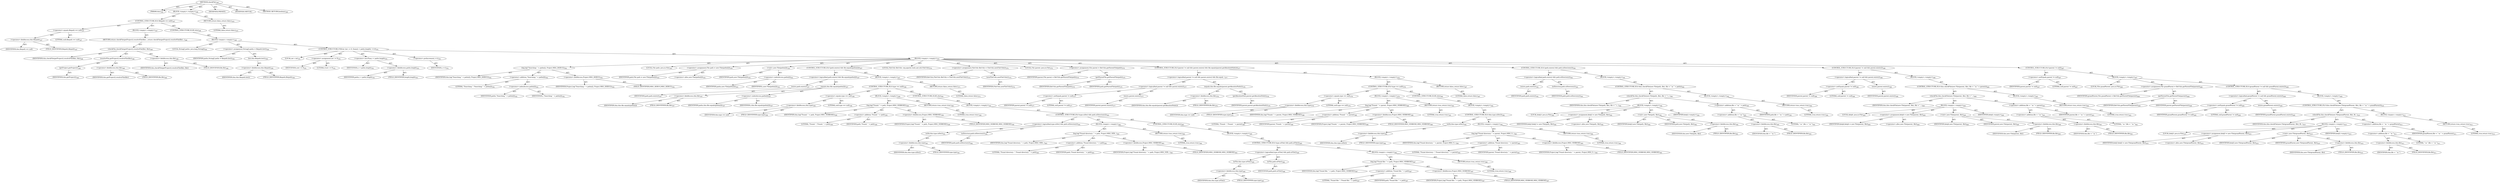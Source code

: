 digraph "checkFile" {  
"111669149711" [label = <(METHOD,checkFile)<SUB>346</SUB>> ]
"115964117007" [label = <(PARAM,this)<SUB>346</SUB>> ]
"25769803815" [label = <(BLOCK,&lt;empty&gt;,&lt;empty&gt;)<SUB>346</SUB>> ]
"47244640277" [label = <(CONTROL_STRUCTURE,IF,if (filepath == null))<SUB>347</SUB>> ]
"30064771250" [label = <(&lt;operator&gt;.equals,filepath == null)<SUB>347</SUB>> ]
"30064771251" [label = <(&lt;operator&gt;.fieldAccess,this.filepath)<SUB>347</SUB>> ]
"68719476869" [label = <(IDENTIFIER,this,filepath == null)> ]
"55834574904" [label = <(FIELD_IDENTIFIER,filepath,filepath)<SUB>347</SUB>> ]
"90194313260" [label = <(LITERAL,null,filepath == null)<SUB>347</SUB>> ]
"25769803816" [label = <(BLOCK,&lt;empty&gt;,&lt;empty&gt;)<SUB>347</SUB>> ]
"146028888070" [label = <(RETURN,return checkFile(getProject().resolveFile(file)...,return checkFile(getProject().resolveFile(file)...)<SUB>348</SUB>> ]
"30064771252" [label = <(checkFile,checkFile(getProject().resolveFile(file), file))<SUB>348</SUB>> ]
"68719476778" [label = <(IDENTIFIER,this,checkFile(getProject().resolveFile(file), file))<SUB>348</SUB>> ]
"30064771253" [label = <(resolveFile,getProject().resolveFile(file))<SUB>348</SUB>> ]
"30064771254" [label = <(getProject,getProject())<SUB>348</SUB>> ]
"68719476777" [label = <(IDENTIFIER,this,getProject())<SUB>348</SUB>> ]
"30064771255" [label = <(&lt;operator&gt;.fieldAccess,this.file)<SUB>348</SUB>> ]
"68719476870" [label = <(IDENTIFIER,this,getProject().resolveFile(file))> ]
"55834574905" [label = <(FIELD_IDENTIFIER,file,file)<SUB>348</SUB>> ]
"30064771256" [label = <(&lt;operator&gt;.fieldAccess,this.file)<SUB>348</SUB>> ]
"68719476871" [label = <(IDENTIFIER,this,checkFile(getProject().resolveFile(file), file))> ]
"55834574906" [label = <(FIELD_IDENTIFIER,file,file)<SUB>348</SUB>> ]
"47244640278" [label = <(CONTROL_STRUCTURE,ELSE,else)<SUB>349</SUB>> ]
"25769803817" [label = <(BLOCK,&lt;empty&gt;,&lt;empty&gt;)<SUB>349</SUB>> ]
"94489280517" [label = <(LOCAL,String[] paths: java.lang.String[])<SUB>350</SUB>> ]
"30064771257" [label = <(&lt;operator&gt;.assignment,String[] paths = filepath.list())<SUB>350</SUB>> ]
"68719476872" [label = <(IDENTIFIER,paths,String[] paths = filepath.list())<SUB>350</SUB>> ]
"30064771258" [label = <(list,this.filepath.list())<SUB>350</SUB>> ]
"30064771259" [label = <(&lt;operator&gt;.fieldAccess,this.filepath)<SUB>350</SUB>> ]
"68719476873" [label = <(IDENTIFIER,this,this.filepath.list())> ]
"55834574907" [label = <(FIELD_IDENTIFIER,filepath,filepath)<SUB>350</SUB>> ]
"47244640279" [label = <(CONTROL_STRUCTURE,FOR,for (int i = 0; Some(i &lt; paths.length); ++i))<SUB>351</SUB>> ]
"94489280518" [label = <(LOCAL,int i: int)<SUB>351</SUB>> ]
"30064771260" [label = <(&lt;operator&gt;.assignment,int i = 0)<SUB>351</SUB>> ]
"68719476874" [label = <(IDENTIFIER,i,int i = 0)<SUB>351</SUB>> ]
"90194313261" [label = <(LITERAL,0,int i = 0)<SUB>351</SUB>> ]
"30064771261" [label = <(&lt;operator&gt;.lessThan,i &lt; paths.length)<SUB>351</SUB>> ]
"68719476875" [label = <(IDENTIFIER,i,i &lt; paths.length)<SUB>351</SUB>> ]
"30064771262" [label = <(&lt;operator&gt;.fieldAccess,paths.length)<SUB>351</SUB>> ]
"68719476876" [label = <(IDENTIFIER,paths,i &lt; paths.length)<SUB>351</SUB>> ]
"55834574908" [label = <(FIELD_IDENTIFIER,length,length)<SUB>351</SUB>> ]
"30064771263" [label = <(&lt;operator&gt;.preIncrement,++i)<SUB>351</SUB>> ]
"68719476877" [label = <(IDENTIFIER,i,++i)<SUB>351</SUB>> ]
"25769803818" [label = <(BLOCK,&lt;empty&gt;,&lt;empty&gt;)<SUB>351</SUB>> ]
"30064771264" [label = <(log,log(&quot;Searching &quot; + paths[i], Project.MSG_DEBUG))<SUB>352</SUB>> ]
"68719476779" [label = <(IDENTIFIER,this,log(&quot;Searching &quot; + paths[i], Project.MSG_DEBUG))<SUB>352</SUB>> ]
"30064771265" [label = <(&lt;operator&gt;.addition,&quot;Searching &quot; + paths[i])<SUB>352</SUB>> ]
"90194313262" [label = <(LITERAL,&quot;Searching &quot;,&quot;Searching &quot; + paths[i])<SUB>352</SUB>> ]
"30064771266" [label = <(&lt;operator&gt;.indexAccess,paths[i])<SUB>352</SUB>> ]
"68719476878" [label = <(IDENTIFIER,paths,&quot;Searching &quot; + paths[i])<SUB>352</SUB>> ]
"68719476879" [label = <(IDENTIFIER,i,&quot;Searching &quot; + paths[i])<SUB>352</SUB>> ]
"30064771267" [label = <(&lt;operator&gt;.fieldAccess,Project.MSG_DEBUG)<SUB>352</SUB>> ]
"68719476880" [label = <(IDENTIFIER,Project,log(&quot;Searching &quot; + paths[i], Project.MSG_DEBUG))<SUB>352</SUB>> ]
"55834574909" [label = <(FIELD_IDENTIFIER,MSG_DEBUG,MSG_DEBUG)<SUB>352</SUB>> ]
"94489280519" [label = <(LOCAL,File path: java.io.File)<SUB>353</SUB>> ]
"30064771268" [label = <(&lt;operator&gt;.assignment,File path = new File(paths[i]))<SUB>353</SUB>> ]
"68719476881" [label = <(IDENTIFIER,path,File path = new File(paths[i]))<SUB>353</SUB>> ]
"30064771269" [label = <(&lt;operator&gt;.alloc,new File(paths[i]))<SUB>353</SUB>> ]
"30064771270" [label = <(&lt;init&gt;,new File(paths[i]))<SUB>353</SUB>> ]
"68719476882" [label = <(IDENTIFIER,path,new File(paths[i]))<SUB>353</SUB>> ]
"30064771271" [label = <(&lt;operator&gt;.indexAccess,paths[i])<SUB>353</SUB>> ]
"68719476883" [label = <(IDENTIFIER,paths,new File(paths[i]))<SUB>353</SUB>> ]
"68719476884" [label = <(IDENTIFIER,i,new File(paths[i]))<SUB>353</SUB>> ]
"47244640280" [label = <(CONTROL_STRUCTURE,IF,if (path.exists() &amp;&amp; file.equals(paths[i])))<SUB>357</SUB>> ]
"30064771272" [label = <(&lt;operator&gt;.logicalAnd,path.exists() &amp;&amp; file.equals(paths[i]))<SUB>357</SUB>> ]
"30064771273" [label = <(exists,path.exists())<SUB>357</SUB>> ]
"68719476885" [label = <(IDENTIFIER,path,path.exists())<SUB>357</SUB>> ]
"30064771274" [label = <(equals,this.file.equals(paths[i]))<SUB>357</SUB>> ]
"30064771275" [label = <(&lt;operator&gt;.fieldAccess,this.file)<SUB>357</SUB>> ]
"68719476886" [label = <(IDENTIFIER,this,this.file.equals(paths[i]))> ]
"55834574910" [label = <(FIELD_IDENTIFIER,file,file)<SUB>357</SUB>> ]
"30064771276" [label = <(&lt;operator&gt;.indexAccess,paths[i])<SUB>357</SUB>> ]
"68719476887" [label = <(IDENTIFIER,paths,this.file.equals(paths[i]))<SUB>357</SUB>> ]
"68719476888" [label = <(IDENTIFIER,i,this.file.equals(paths[i]))<SUB>357</SUB>> ]
"25769803819" [label = <(BLOCK,&lt;empty&gt;,&lt;empty&gt;)<SUB>357</SUB>> ]
"47244640281" [label = <(CONTROL_STRUCTURE,IF,if (type == null))<SUB>358</SUB>> ]
"30064771277" [label = <(&lt;operator&gt;.equals,type == null)<SUB>358</SUB>> ]
"30064771278" [label = <(&lt;operator&gt;.fieldAccess,this.type)<SUB>358</SUB>> ]
"68719476889" [label = <(IDENTIFIER,this,type == null)> ]
"55834574911" [label = <(FIELD_IDENTIFIER,type,type)<SUB>358</SUB>> ]
"90194313263" [label = <(LITERAL,null,type == null)<SUB>358</SUB>> ]
"25769803820" [label = <(BLOCK,&lt;empty&gt;,&lt;empty&gt;)<SUB>358</SUB>> ]
"30064771279" [label = <(log,log(&quot;Found: &quot; + path, Project.MSG_VERBOSE))<SUB>359</SUB>> ]
"68719476780" [label = <(IDENTIFIER,this,log(&quot;Found: &quot; + path, Project.MSG_VERBOSE))<SUB>359</SUB>> ]
"30064771280" [label = <(&lt;operator&gt;.addition,&quot;Found: &quot; + path)<SUB>359</SUB>> ]
"90194313264" [label = <(LITERAL,&quot;Found: &quot;,&quot;Found: &quot; + path)<SUB>359</SUB>> ]
"68719476890" [label = <(IDENTIFIER,path,&quot;Found: &quot; + path)<SUB>359</SUB>> ]
"30064771281" [label = <(&lt;operator&gt;.fieldAccess,Project.MSG_VERBOSE)<SUB>359</SUB>> ]
"68719476891" [label = <(IDENTIFIER,Project,log(&quot;Found: &quot; + path, Project.MSG_VERBOSE))<SUB>359</SUB>> ]
"55834574912" [label = <(FIELD_IDENTIFIER,MSG_VERBOSE,MSG_VERBOSE)<SUB>359</SUB>> ]
"146028888071" [label = <(RETURN,return true;,return true;)<SUB>360</SUB>> ]
"90194313265" [label = <(LITERAL,true,return true;)<SUB>360</SUB>> ]
"47244640282" [label = <(CONTROL_STRUCTURE,ELSE,else)<SUB>361</SUB>> ]
"25769803821" [label = <(BLOCK,&lt;empty&gt;,&lt;empty&gt;)<SUB>361</SUB>> ]
"47244640283" [label = <(CONTROL_STRUCTURE,IF,if (type.isDir() &amp;&amp; path.isDirectory()))<SUB>361</SUB>> ]
"30064771282" [label = <(&lt;operator&gt;.logicalAnd,type.isDir() &amp;&amp; path.isDirectory())<SUB>361</SUB>> ]
"30064771283" [label = <(isDir,this.type.isDir())<SUB>361</SUB>> ]
"30064771284" [label = <(&lt;operator&gt;.fieldAccess,this.type)<SUB>361</SUB>> ]
"68719476892" [label = <(IDENTIFIER,this,this.type.isDir())> ]
"55834574913" [label = <(FIELD_IDENTIFIER,type,type)<SUB>361</SUB>> ]
"30064771285" [label = <(isDirectory,path.isDirectory())<SUB>362</SUB>> ]
"68719476893" [label = <(IDENTIFIER,path,path.isDirectory())<SUB>362</SUB>> ]
"25769803822" [label = <(BLOCK,&lt;empty&gt;,&lt;empty&gt;)<SUB>362</SUB>> ]
"30064771286" [label = <(log,log(&quot;Found directory: &quot; + path, Project.MSG_VER...)<SUB>363</SUB>> ]
"68719476781" [label = <(IDENTIFIER,this,log(&quot;Found directory: &quot; + path, Project.MSG_VER...)<SUB>363</SUB>> ]
"30064771287" [label = <(&lt;operator&gt;.addition,&quot;Found directory: &quot; + path)<SUB>363</SUB>> ]
"90194313266" [label = <(LITERAL,&quot;Found directory: &quot;,&quot;Found directory: &quot; + path)<SUB>363</SUB>> ]
"68719476894" [label = <(IDENTIFIER,path,&quot;Found directory: &quot; + path)<SUB>363</SUB>> ]
"30064771288" [label = <(&lt;operator&gt;.fieldAccess,Project.MSG_VERBOSE)<SUB>363</SUB>> ]
"68719476895" [label = <(IDENTIFIER,Project,log(&quot;Found directory: &quot; + path, Project.MSG_VER...)<SUB>363</SUB>> ]
"55834574914" [label = <(FIELD_IDENTIFIER,MSG_VERBOSE,MSG_VERBOSE)<SUB>363</SUB>> ]
"146028888072" [label = <(RETURN,return true;,return true;)<SUB>364</SUB>> ]
"90194313267" [label = <(LITERAL,true,return true;)<SUB>364</SUB>> ]
"47244640284" [label = <(CONTROL_STRUCTURE,ELSE,else)<SUB>365</SUB>> ]
"25769803823" [label = <(BLOCK,&lt;empty&gt;,&lt;empty&gt;)<SUB>365</SUB>> ]
"47244640285" [label = <(CONTROL_STRUCTURE,IF,if (type.isFile() &amp;&amp; path.isFile()))<SUB>365</SUB>> ]
"30064771289" [label = <(&lt;operator&gt;.logicalAnd,type.isFile() &amp;&amp; path.isFile())<SUB>365</SUB>> ]
"30064771290" [label = <(isFile,this.type.isFile())<SUB>365</SUB>> ]
"30064771291" [label = <(&lt;operator&gt;.fieldAccess,this.type)<SUB>365</SUB>> ]
"68719476896" [label = <(IDENTIFIER,this,this.type.isFile())> ]
"55834574915" [label = <(FIELD_IDENTIFIER,type,type)<SUB>365</SUB>> ]
"30064771292" [label = <(isFile,path.isFile())<SUB>366</SUB>> ]
"68719476897" [label = <(IDENTIFIER,path,path.isFile())<SUB>366</SUB>> ]
"25769803824" [label = <(BLOCK,&lt;empty&gt;,&lt;empty&gt;)<SUB>366</SUB>> ]
"30064771293" [label = <(log,log(&quot;Found file: &quot; + path, Project.MSG_VERBOSE))<SUB>367</SUB>> ]
"68719476782" [label = <(IDENTIFIER,this,log(&quot;Found file: &quot; + path, Project.MSG_VERBOSE))<SUB>367</SUB>> ]
"30064771294" [label = <(&lt;operator&gt;.addition,&quot;Found file: &quot; + path)<SUB>367</SUB>> ]
"90194313268" [label = <(LITERAL,&quot;Found file: &quot;,&quot;Found file: &quot; + path)<SUB>367</SUB>> ]
"68719476898" [label = <(IDENTIFIER,path,&quot;Found file: &quot; + path)<SUB>367</SUB>> ]
"30064771295" [label = <(&lt;operator&gt;.fieldAccess,Project.MSG_VERBOSE)<SUB>367</SUB>> ]
"68719476899" [label = <(IDENTIFIER,Project,log(&quot;Found file: &quot; + path, Project.MSG_VERBOSE))<SUB>367</SUB>> ]
"55834574916" [label = <(FIELD_IDENTIFIER,MSG_VERBOSE,MSG_VERBOSE)<SUB>367</SUB>> ]
"146028888073" [label = <(RETURN,return true;,return true;)<SUB>368</SUB>> ]
"90194313269" [label = <(LITERAL,true,return true;)<SUB>368</SUB>> ]
"146028888074" [label = <(RETURN,return false;,return false;)<SUB>371</SUB>> ]
"90194313270" [label = <(LITERAL,false,return false;)<SUB>371</SUB>> ]
"94489280520" [label = <(LOCAL,FileUtils fileUtils: org.apache.tools.ant.util.FileUtils)<SUB>374</SUB>> ]
"30064771296" [label = <(&lt;operator&gt;.assignment,FileUtils fileUtils = FileUtils.newFileUtils())<SUB>374</SUB>> ]
"68719476900" [label = <(IDENTIFIER,fileUtils,FileUtils fileUtils = FileUtils.newFileUtils())<SUB>374</SUB>> ]
"30064771297" [label = <(newFileUtils,newFileUtils())<SUB>374</SUB>> ]
"68719476901" [label = <(IDENTIFIER,FileUtils,newFileUtils())<SUB>374</SUB>> ]
"94489280521" [label = <(LOCAL,File parent: java.io.File)<SUB>375</SUB>> ]
"30064771298" [label = <(&lt;operator&gt;.assignment,File parent = fileUtils.getParentFile(path))<SUB>375</SUB>> ]
"68719476902" [label = <(IDENTIFIER,parent,File parent = fileUtils.getParentFile(path))<SUB>375</SUB>> ]
"30064771299" [label = <(getParentFile,getParentFile(path))<SUB>375</SUB>> ]
"68719476903" [label = <(IDENTIFIER,fileUtils,getParentFile(path))<SUB>375</SUB>> ]
"68719476904" [label = <(IDENTIFIER,path,getParentFile(path))<SUB>375</SUB>> ]
"47244640286" [label = <(CONTROL_STRUCTURE,IF,if (parent != null &amp;&amp; parent.exists() &amp;&amp; file.equals(parent.getAbsolutePath())))<SUB>377</SUB>> ]
"30064771300" [label = <(&lt;operator&gt;.logicalAnd,parent != null &amp;&amp; parent.exists() &amp;&amp; file.equal...)<SUB>377</SUB>> ]
"30064771301" [label = <(&lt;operator&gt;.logicalAnd,parent != null &amp;&amp; parent.exists())<SUB>377</SUB>> ]
"30064771302" [label = <(&lt;operator&gt;.notEquals,parent != null)<SUB>377</SUB>> ]
"68719476905" [label = <(IDENTIFIER,parent,parent != null)<SUB>377</SUB>> ]
"90194313271" [label = <(LITERAL,null,parent != null)<SUB>377</SUB>> ]
"30064771303" [label = <(exists,parent.exists())<SUB>377</SUB>> ]
"68719476906" [label = <(IDENTIFIER,parent,parent.exists())<SUB>377</SUB>> ]
"30064771304" [label = <(equals,this.file.equals(parent.getAbsolutePath()))<SUB>378</SUB>> ]
"30064771305" [label = <(&lt;operator&gt;.fieldAccess,this.file)<SUB>378</SUB>> ]
"68719476907" [label = <(IDENTIFIER,this,this.file.equals(parent.getAbsolutePath()))> ]
"55834574917" [label = <(FIELD_IDENTIFIER,file,file)<SUB>378</SUB>> ]
"30064771306" [label = <(getAbsolutePath,parent.getAbsolutePath())<SUB>378</SUB>> ]
"68719476908" [label = <(IDENTIFIER,parent,parent.getAbsolutePath())<SUB>378</SUB>> ]
"25769803825" [label = <(BLOCK,&lt;empty&gt;,&lt;empty&gt;)<SUB>378</SUB>> ]
"47244640287" [label = <(CONTROL_STRUCTURE,IF,if (type == null))<SUB>379</SUB>> ]
"30064771307" [label = <(&lt;operator&gt;.equals,type == null)<SUB>379</SUB>> ]
"30064771308" [label = <(&lt;operator&gt;.fieldAccess,this.type)<SUB>379</SUB>> ]
"68719476909" [label = <(IDENTIFIER,this,type == null)> ]
"55834574918" [label = <(FIELD_IDENTIFIER,type,type)<SUB>379</SUB>> ]
"90194313272" [label = <(LITERAL,null,type == null)<SUB>379</SUB>> ]
"25769803826" [label = <(BLOCK,&lt;empty&gt;,&lt;empty&gt;)<SUB>379</SUB>> ]
"30064771309" [label = <(log,log(&quot;Found: &quot; + parent, Project.MSG_VERBOSE))<SUB>380</SUB>> ]
"68719476783" [label = <(IDENTIFIER,this,log(&quot;Found: &quot; + parent, Project.MSG_VERBOSE))<SUB>380</SUB>> ]
"30064771310" [label = <(&lt;operator&gt;.addition,&quot;Found: &quot; + parent)<SUB>380</SUB>> ]
"90194313273" [label = <(LITERAL,&quot;Found: &quot;,&quot;Found: &quot; + parent)<SUB>380</SUB>> ]
"68719476910" [label = <(IDENTIFIER,parent,&quot;Found: &quot; + parent)<SUB>380</SUB>> ]
"30064771311" [label = <(&lt;operator&gt;.fieldAccess,Project.MSG_VERBOSE)<SUB>380</SUB>> ]
"68719476911" [label = <(IDENTIFIER,Project,log(&quot;Found: &quot; + parent, Project.MSG_VERBOSE))<SUB>380</SUB>> ]
"55834574919" [label = <(FIELD_IDENTIFIER,MSG_VERBOSE,MSG_VERBOSE)<SUB>380</SUB>> ]
"146028888075" [label = <(RETURN,return true;,return true;)<SUB>381</SUB>> ]
"90194313274" [label = <(LITERAL,true,return true;)<SUB>381</SUB>> ]
"47244640288" [label = <(CONTROL_STRUCTURE,ELSE,else)<SUB>382</SUB>> ]
"25769803827" [label = <(BLOCK,&lt;empty&gt;,&lt;empty&gt;)<SUB>382</SUB>> ]
"47244640289" [label = <(CONTROL_STRUCTURE,IF,if (this.type.isDir()))<SUB>382</SUB>> ]
"30064771312" [label = <(isDir,this.type.isDir())<SUB>382</SUB>> ]
"30064771313" [label = <(&lt;operator&gt;.fieldAccess,this.type)<SUB>382</SUB>> ]
"68719476912" [label = <(IDENTIFIER,this,this.type.isDir())> ]
"55834574920" [label = <(FIELD_IDENTIFIER,type,type)<SUB>382</SUB>> ]
"25769803828" [label = <(BLOCK,&lt;empty&gt;,&lt;empty&gt;)<SUB>382</SUB>> ]
"30064771314" [label = <(log,log(&quot;Found directory: &quot; + parent, Project.MSG_V...)<SUB>383</SUB>> ]
"68719476784" [label = <(IDENTIFIER,this,log(&quot;Found directory: &quot; + parent, Project.MSG_V...)<SUB>383</SUB>> ]
"30064771315" [label = <(&lt;operator&gt;.addition,&quot;Found directory: &quot; + parent)<SUB>383</SUB>> ]
"90194313275" [label = <(LITERAL,&quot;Found directory: &quot;,&quot;Found directory: &quot; + parent)<SUB>383</SUB>> ]
"68719476913" [label = <(IDENTIFIER,parent,&quot;Found directory: &quot; + parent)<SUB>383</SUB>> ]
"30064771316" [label = <(&lt;operator&gt;.fieldAccess,Project.MSG_VERBOSE)<SUB>383</SUB>> ]
"68719476914" [label = <(IDENTIFIER,Project,log(&quot;Found directory: &quot; + parent, Project.MSG_V...)<SUB>383</SUB>> ]
"55834574921" [label = <(FIELD_IDENTIFIER,MSG_VERBOSE,MSG_VERBOSE)<SUB>383</SUB>> ]
"146028888076" [label = <(RETURN,return true;,return true;)<SUB>384</SUB>> ]
"90194313276" [label = <(LITERAL,true,return true;)<SUB>384</SUB>> ]
"146028888077" [label = <(RETURN,return false;,return false;)<SUB>387</SUB>> ]
"90194313277" [label = <(LITERAL,false,return false;)<SUB>387</SUB>> ]
"47244640290" [label = <(CONTROL_STRUCTURE,IF,if (path.exists() &amp;&amp; path.isDirectory()))<SUB>391</SUB>> ]
"30064771317" [label = <(&lt;operator&gt;.logicalAnd,path.exists() &amp;&amp; path.isDirectory())<SUB>391</SUB>> ]
"30064771318" [label = <(exists,path.exists())<SUB>391</SUB>> ]
"68719476915" [label = <(IDENTIFIER,path,path.exists())<SUB>391</SUB>> ]
"30064771319" [label = <(isDirectory,path.isDirectory())<SUB>391</SUB>> ]
"68719476916" [label = <(IDENTIFIER,path,path.isDirectory())<SUB>391</SUB>> ]
"25769803829" [label = <(BLOCK,&lt;empty&gt;,&lt;empty&gt;)<SUB>391</SUB>> ]
"47244640291" [label = <(CONTROL_STRUCTURE,IF,if (this.checkFile(new File(path, file), file + &quot; in &quot; + path)))<SUB>392</SUB>> ]
"30064771320" [label = <(checkFile,this.checkFile(new File(path, file), file + &quot; i...)<SUB>392</SUB>> ]
"68719476785" [label = <(IDENTIFIER,this,this.checkFile(new File(path, file), file + &quot; i...)<SUB>392</SUB>> ]
"25769803830" [label = <(BLOCK,&lt;empty&gt;,&lt;empty&gt;)<SUB>392</SUB>> ]
"94489280522" [label = <(LOCAL,$obj3: java.io.File)<SUB>392</SUB>> ]
"30064771321" [label = <(&lt;operator&gt;.assignment,$obj3 = new File(path, file))<SUB>392</SUB>> ]
"68719476917" [label = <(IDENTIFIER,$obj3,$obj3 = new File(path, file))<SUB>392</SUB>> ]
"30064771322" [label = <(&lt;operator&gt;.alloc,new File(path, file))<SUB>392</SUB>> ]
"30064771323" [label = <(&lt;init&gt;,new File(path, file))<SUB>392</SUB>> ]
"68719476918" [label = <(IDENTIFIER,$obj3,new File(path, file))<SUB>392</SUB>> ]
"68719476919" [label = <(IDENTIFIER,path,new File(path, file))<SUB>392</SUB>> ]
"30064771324" [label = <(&lt;operator&gt;.fieldAccess,this.file)<SUB>392</SUB>> ]
"68719476920" [label = <(IDENTIFIER,this,new File(path, file))> ]
"55834574922" [label = <(FIELD_IDENTIFIER,file,file)<SUB>392</SUB>> ]
"68719476921" [label = <(IDENTIFIER,$obj3,&lt;empty&gt;)<SUB>392</SUB>> ]
"30064771325" [label = <(&lt;operator&gt;.addition,file + &quot; in &quot; + path)<SUB>393</SUB>> ]
"30064771326" [label = <(&lt;operator&gt;.addition,file + &quot; in &quot;)<SUB>393</SUB>> ]
"30064771327" [label = <(&lt;operator&gt;.fieldAccess,this.file)<SUB>393</SUB>> ]
"68719476922" [label = <(IDENTIFIER,this,file + &quot; in &quot;)> ]
"55834574923" [label = <(FIELD_IDENTIFIER,file,file)<SUB>393</SUB>> ]
"90194313278" [label = <(LITERAL,&quot; in &quot;,file + &quot; in &quot;)<SUB>393</SUB>> ]
"68719476923" [label = <(IDENTIFIER,path,file + &quot; in &quot; + path)<SUB>393</SUB>> ]
"25769803831" [label = <(BLOCK,&lt;empty&gt;,&lt;empty&gt;)<SUB>393</SUB>> ]
"146028888078" [label = <(RETURN,return true;,return true;)<SUB>394</SUB>> ]
"90194313279" [label = <(LITERAL,true,return true;)<SUB>394</SUB>> ]
"47244640292" [label = <(CONTROL_STRUCTURE,IF,if (parent != null &amp;&amp; parent.exists()))<SUB>399</SUB>> ]
"30064771328" [label = <(&lt;operator&gt;.logicalAnd,parent != null &amp;&amp; parent.exists())<SUB>399</SUB>> ]
"30064771329" [label = <(&lt;operator&gt;.notEquals,parent != null)<SUB>399</SUB>> ]
"68719476924" [label = <(IDENTIFIER,parent,parent != null)<SUB>399</SUB>> ]
"90194313280" [label = <(LITERAL,null,parent != null)<SUB>399</SUB>> ]
"30064771330" [label = <(exists,parent.exists())<SUB>399</SUB>> ]
"68719476925" [label = <(IDENTIFIER,parent,parent.exists())<SUB>399</SUB>> ]
"25769803832" [label = <(BLOCK,&lt;empty&gt;,&lt;empty&gt;)<SUB>399</SUB>> ]
"47244640293" [label = <(CONTROL_STRUCTURE,IF,if (this.checkFile(new File(parent, file), file + &quot; in &quot; + parent)))<SUB>400</SUB>> ]
"30064771331" [label = <(checkFile,this.checkFile(new File(parent, file), file + &quot;...)<SUB>400</SUB>> ]
"68719476786" [label = <(IDENTIFIER,this,this.checkFile(new File(parent, file), file + &quot;...)<SUB>400</SUB>> ]
"25769803833" [label = <(BLOCK,&lt;empty&gt;,&lt;empty&gt;)<SUB>400</SUB>> ]
"94489280523" [label = <(LOCAL,$obj4: java.io.File)<SUB>400</SUB>> ]
"30064771332" [label = <(&lt;operator&gt;.assignment,$obj4 = new File(parent, file))<SUB>400</SUB>> ]
"68719476926" [label = <(IDENTIFIER,$obj4,$obj4 = new File(parent, file))<SUB>400</SUB>> ]
"30064771333" [label = <(&lt;operator&gt;.alloc,new File(parent, file))<SUB>400</SUB>> ]
"30064771334" [label = <(&lt;init&gt;,new File(parent, file))<SUB>400</SUB>> ]
"68719476927" [label = <(IDENTIFIER,$obj4,new File(parent, file))<SUB>400</SUB>> ]
"68719476928" [label = <(IDENTIFIER,parent,new File(parent, file))<SUB>400</SUB>> ]
"30064771335" [label = <(&lt;operator&gt;.fieldAccess,this.file)<SUB>400</SUB>> ]
"68719476929" [label = <(IDENTIFIER,this,new File(parent, file))> ]
"55834574924" [label = <(FIELD_IDENTIFIER,file,file)<SUB>400</SUB>> ]
"68719476930" [label = <(IDENTIFIER,$obj4,&lt;empty&gt;)<SUB>400</SUB>> ]
"30064771336" [label = <(&lt;operator&gt;.addition,file + &quot; in &quot; + parent)<SUB>401</SUB>> ]
"30064771337" [label = <(&lt;operator&gt;.addition,file + &quot; in &quot;)<SUB>401</SUB>> ]
"30064771338" [label = <(&lt;operator&gt;.fieldAccess,this.file)<SUB>401</SUB>> ]
"68719476931" [label = <(IDENTIFIER,this,file + &quot; in &quot;)> ]
"55834574925" [label = <(FIELD_IDENTIFIER,file,file)<SUB>401</SUB>> ]
"90194313281" [label = <(LITERAL,&quot; in &quot;,file + &quot; in &quot;)<SUB>401</SUB>> ]
"68719476932" [label = <(IDENTIFIER,parent,file + &quot; in &quot; + parent)<SUB>401</SUB>> ]
"25769803834" [label = <(BLOCK,&lt;empty&gt;,&lt;empty&gt;)<SUB>401</SUB>> ]
"146028888079" [label = <(RETURN,return true;,return true;)<SUB>402</SUB>> ]
"90194313282" [label = <(LITERAL,true,return true;)<SUB>402</SUB>> ]
"47244640294" [label = <(CONTROL_STRUCTURE,IF,if (parent != null))<SUB>407</SUB>> ]
"30064771339" [label = <(&lt;operator&gt;.notEquals,parent != null)<SUB>407</SUB>> ]
"68719476933" [label = <(IDENTIFIER,parent,parent != null)<SUB>407</SUB>> ]
"90194313283" [label = <(LITERAL,null,parent != null)<SUB>407</SUB>> ]
"25769803835" [label = <(BLOCK,&lt;empty&gt;,&lt;empty&gt;)<SUB>407</SUB>> ]
"94489280524" [label = <(LOCAL,File grandParent: java.io.File)<SUB>408</SUB>> ]
"30064771340" [label = <(&lt;operator&gt;.assignment,File grandParent = fileUtils.getParentFile(parent))<SUB>408</SUB>> ]
"68719476934" [label = <(IDENTIFIER,grandParent,File grandParent = fileUtils.getParentFile(parent))<SUB>408</SUB>> ]
"30064771341" [label = <(getParentFile,getParentFile(parent))<SUB>408</SUB>> ]
"68719476935" [label = <(IDENTIFIER,fileUtils,getParentFile(parent))<SUB>408</SUB>> ]
"68719476936" [label = <(IDENTIFIER,parent,getParentFile(parent))<SUB>408</SUB>> ]
"47244640295" [label = <(CONTROL_STRUCTURE,IF,if (grandParent != null &amp;&amp; grandParent.exists()))<SUB>409</SUB>> ]
"30064771342" [label = <(&lt;operator&gt;.logicalAnd,grandParent != null &amp;&amp; grandParent.exists())<SUB>409</SUB>> ]
"30064771343" [label = <(&lt;operator&gt;.notEquals,grandParent != null)<SUB>409</SUB>> ]
"68719476937" [label = <(IDENTIFIER,grandParent,grandParent != null)<SUB>409</SUB>> ]
"90194313284" [label = <(LITERAL,null,grandParent != null)<SUB>409</SUB>> ]
"30064771344" [label = <(exists,grandParent.exists())<SUB>409</SUB>> ]
"68719476938" [label = <(IDENTIFIER,grandParent,grandParent.exists())<SUB>409</SUB>> ]
"25769803836" [label = <(BLOCK,&lt;empty&gt;,&lt;empty&gt;)<SUB>409</SUB>> ]
"47244640296" [label = <(CONTROL_STRUCTURE,IF,if (this.checkFile(new File(grandParent, file), file + &quot; in &quot; + grandParent)))<SUB>410</SUB>> ]
"30064771345" [label = <(checkFile,this.checkFile(new File(grandParent, file), fil...)<SUB>410</SUB>> ]
"68719476787" [label = <(IDENTIFIER,this,this.checkFile(new File(grandParent, file), fil...)<SUB>410</SUB>> ]
"25769803837" [label = <(BLOCK,&lt;empty&gt;,&lt;empty&gt;)<SUB>410</SUB>> ]
"94489280525" [label = <(LOCAL,$obj5: java.io.File)<SUB>410</SUB>> ]
"30064771346" [label = <(&lt;operator&gt;.assignment,$obj5 = new File(grandParent, file))<SUB>410</SUB>> ]
"68719476939" [label = <(IDENTIFIER,$obj5,$obj5 = new File(grandParent, file))<SUB>410</SUB>> ]
"30064771347" [label = <(&lt;operator&gt;.alloc,new File(grandParent, file))<SUB>410</SUB>> ]
"30064771348" [label = <(&lt;init&gt;,new File(grandParent, file))<SUB>410</SUB>> ]
"68719476940" [label = <(IDENTIFIER,$obj5,new File(grandParent, file))<SUB>410</SUB>> ]
"68719476941" [label = <(IDENTIFIER,grandParent,new File(grandParent, file))<SUB>410</SUB>> ]
"30064771349" [label = <(&lt;operator&gt;.fieldAccess,this.file)<SUB>410</SUB>> ]
"68719476942" [label = <(IDENTIFIER,this,new File(grandParent, file))> ]
"55834574926" [label = <(FIELD_IDENTIFIER,file,file)<SUB>410</SUB>> ]
"68719476943" [label = <(IDENTIFIER,$obj5,&lt;empty&gt;)<SUB>410</SUB>> ]
"30064771350" [label = <(&lt;operator&gt;.addition,file + &quot; in &quot; + grandParent)<SUB>411</SUB>> ]
"30064771351" [label = <(&lt;operator&gt;.addition,file + &quot; in &quot;)<SUB>411</SUB>> ]
"30064771352" [label = <(&lt;operator&gt;.fieldAccess,this.file)<SUB>411</SUB>> ]
"68719476944" [label = <(IDENTIFIER,this,file + &quot; in &quot;)> ]
"55834574927" [label = <(FIELD_IDENTIFIER,file,file)<SUB>411</SUB>> ]
"90194313285" [label = <(LITERAL,&quot; in &quot;,file + &quot; in &quot;)<SUB>411</SUB>> ]
"68719476945" [label = <(IDENTIFIER,grandParent,file + &quot; in &quot; + grandParent)<SUB>411</SUB>> ]
"25769803838" [label = <(BLOCK,&lt;empty&gt;,&lt;empty&gt;)<SUB>411</SUB>> ]
"146028888080" [label = <(RETURN,return true;,return true;)<SUB>412</SUB>> ]
"90194313286" [label = <(LITERAL,true,return true;)<SUB>412</SUB>> ]
"146028888081" [label = <(RETURN,return false;,return false;)<SUB>418</SUB>> ]
"90194313287" [label = <(LITERAL,false,return false;)<SUB>418</SUB>> ]
"133143986217" [label = <(MODIFIER,PRIVATE)> ]
"133143986218" [label = <(MODIFIER,VIRTUAL)> ]
"128849018895" [label = <(METHOD_RETURN,boolean)<SUB>346</SUB>> ]
  "111669149711" -> "115964117007"  [ label = "AST: "] 
  "111669149711" -> "25769803815"  [ label = "AST: "] 
  "111669149711" -> "133143986217"  [ label = "AST: "] 
  "111669149711" -> "133143986218"  [ label = "AST: "] 
  "111669149711" -> "128849018895"  [ label = "AST: "] 
  "25769803815" -> "47244640277"  [ label = "AST: "] 
  "25769803815" -> "146028888081"  [ label = "AST: "] 
  "47244640277" -> "30064771250"  [ label = "AST: "] 
  "47244640277" -> "25769803816"  [ label = "AST: "] 
  "47244640277" -> "47244640278"  [ label = "AST: "] 
  "30064771250" -> "30064771251"  [ label = "AST: "] 
  "30064771250" -> "90194313260"  [ label = "AST: "] 
  "30064771251" -> "68719476869"  [ label = "AST: "] 
  "30064771251" -> "55834574904"  [ label = "AST: "] 
  "25769803816" -> "146028888070"  [ label = "AST: "] 
  "146028888070" -> "30064771252"  [ label = "AST: "] 
  "30064771252" -> "68719476778"  [ label = "AST: "] 
  "30064771252" -> "30064771253"  [ label = "AST: "] 
  "30064771252" -> "30064771256"  [ label = "AST: "] 
  "30064771253" -> "30064771254"  [ label = "AST: "] 
  "30064771253" -> "30064771255"  [ label = "AST: "] 
  "30064771254" -> "68719476777"  [ label = "AST: "] 
  "30064771255" -> "68719476870"  [ label = "AST: "] 
  "30064771255" -> "55834574905"  [ label = "AST: "] 
  "30064771256" -> "68719476871"  [ label = "AST: "] 
  "30064771256" -> "55834574906"  [ label = "AST: "] 
  "47244640278" -> "25769803817"  [ label = "AST: "] 
  "25769803817" -> "94489280517"  [ label = "AST: "] 
  "25769803817" -> "30064771257"  [ label = "AST: "] 
  "25769803817" -> "47244640279"  [ label = "AST: "] 
  "30064771257" -> "68719476872"  [ label = "AST: "] 
  "30064771257" -> "30064771258"  [ label = "AST: "] 
  "30064771258" -> "30064771259"  [ label = "AST: "] 
  "30064771259" -> "68719476873"  [ label = "AST: "] 
  "30064771259" -> "55834574907"  [ label = "AST: "] 
  "47244640279" -> "94489280518"  [ label = "AST: "] 
  "47244640279" -> "30064771260"  [ label = "AST: "] 
  "47244640279" -> "30064771261"  [ label = "AST: "] 
  "47244640279" -> "30064771263"  [ label = "AST: "] 
  "47244640279" -> "25769803818"  [ label = "AST: "] 
  "30064771260" -> "68719476874"  [ label = "AST: "] 
  "30064771260" -> "90194313261"  [ label = "AST: "] 
  "30064771261" -> "68719476875"  [ label = "AST: "] 
  "30064771261" -> "30064771262"  [ label = "AST: "] 
  "30064771262" -> "68719476876"  [ label = "AST: "] 
  "30064771262" -> "55834574908"  [ label = "AST: "] 
  "30064771263" -> "68719476877"  [ label = "AST: "] 
  "25769803818" -> "30064771264"  [ label = "AST: "] 
  "25769803818" -> "94489280519"  [ label = "AST: "] 
  "25769803818" -> "30064771268"  [ label = "AST: "] 
  "25769803818" -> "30064771270"  [ label = "AST: "] 
  "25769803818" -> "47244640280"  [ label = "AST: "] 
  "25769803818" -> "94489280520"  [ label = "AST: "] 
  "25769803818" -> "30064771296"  [ label = "AST: "] 
  "25769803818" -> "94489280521"  [ label = "AST: "] 
  "25769803818" -> "30064771298"  [ label = "AST: "] 
  "25769803818" -> "47244640286"  [ label = "AST: "] 
  "25769803818" -> "47244640290"  [ label = "AST: "] 
  "25769803818" -> "47244640292"  [ label = "AST: "] 
  "25769803818" -> "47244640294"  [ label = "AST: "] 
  "30064771264" -> "68719476779"  [ label = "AST: "] 
  "30064771264" -> "30064771265"  [ label = "AST: "] 
  "30064771264" -> "30064771267"  [ label = "AST: "] 
  "30064771265" -> "90194313262"  [ label = "AST: "] 
  "30064771265" -> "30064771266"  [ label = "AST: "] 
  "30064771266" -> "68719476878"  [ label = "AST: "] 
  "30064771266" -> "68719476879"  [ label = "AST: "] 
  "30064771267" -> "68719476880"  [ label = "AST: "] 
  "30064771267" -> "55834574909"  [ label = "AST: "] 
  "30064771268" -> "68719476881"  [ label = "AST: "] 
  "30064771268" -> "30064771269"  [ label = "AST: "] 
  "30064771270" -> "68719476882"  [ label = "AST: "] 
  "30064771270" -> "30064771271"  [ label = "AST: "] 
  "30064771271" -> "68719476883"  [ label = "AST: "] 
  "30064771271" -> "68719476884"  [ label = "AST: "] 
  "47244640280" -> "30064771272"  [ label = "AST: "] 
  "47244640280" -> "25769803819"  [ label = "AST: "] 
  "30064771272" -> "30064771273"  [ label = "AST: "] 
  "30064771272" -> "30064771274"  [ label = "AST: "] 
  "30064771273" -> "68719476885"  [ label = "AST: "] 
  "30064771274" -> "30064771275"  [ label = "AST: "] 
  "30064771274" -> "30064771276"  [ label = "AST: "] 
  "30064771275" -> "68719476886"  [ label = "AST: "] 
  "30064771275" -> "55834574910"  [ label = "AST: "] 
  "30064771276" -> "68719476887"  [ label = "AST: "] 
  "30064771276" -> "68719476888"  [ label = "AST: "] 
  "25769803819" -> "47244640281"  [ label = "AST: "] 
  "25769803819" -> "146028888074"  [ label = "AST: "] 
  "47244640281" -> "30064771277"  [ label = "AST: "] 
  "47244640281" -> "25769803820"  [ label = "AST: "] 
  "47244640281" -> "47244640282"  [ label = "AST: "] 
  "30064771277" -> "30064771278"  [ label = "AST: "] 
  "30064771277" -> "90194313263"  [ label = "AST: "] 
  "30064771278" -> "68719476889"  [ label = "AST: "] 
  "30064771278" -> "55834574911"  [ label = "AST: "] 
  "25769803820" -> "30064771279"  [ label = "AST: "] 
  "25769803820" -> "146028888071"  [ label = "AST: "] 
  "30064771279" -> "68719476780"  [ label = "AST: "] 
  "30064771279" -> "30064771280"  [ label = "AST: "] 
  "30064771279" -> "30064771281"  [ label = "AST: "] 
  "30064771280" -> "90194313264"  [ label = "AST: "] 
  "30064771280" -> "68719476890"  [ label = "AST: "] 
  "30064771281" -> "68719476891"  [ label = "AST: "] 
  "30064771281" -> "55834574912"  [ label = "AST: "] 
  "146028888071" -> "90194313265"  [ label = "AST: "] 
  "47244640282" -> "25769803821"  [ label = "AST: "] 
  "25769803821" -> "47244640283"  [ label = "AST: "] 
  "47244640283" -> "30064771282"  [ label = "AST: "] 
  "47244640283" -> "25769803822"  [ label = "AST: "] 
  "47244640283" -> "47244640284"  [ label = "AST: "] 
  "30064771282" -> "30064771283"  [ label = "AST: "] 
  "30064771282" -> "30064771285"  [ label = "AST: "] 
  "30064771283" -> "30064771284"  [ label = "AST: "] 
  "30064771284" -> "68719476892"  [ label = "AST: "] 
  "30064771284" -> "55834574913"  [ label = "AST: "] 
  "30064771285" -> "68719476893"  [ label = "AST: "] 
  "25769803822" -> "30064771286"  [ label = "AST: "] 
  "25769803822" -> "146028888072"  [ label = "AST: "] 
  "30064771286" -> "68719476781"  [ label = "AST: "] 
  "30064771286" -> "30064771287"  [ label = "AST: "] 
  "30064771286" -> "30064771288"  [ label = "AST: "] 
  "30064771287" -> "90194313266"  [ label = "AST: "] 
  "30064771287" -> "68719476894"  [ label = "AST: "] 
  "30064771288" -> "68719476895"  [ label = "AST: "] 
  "30064771288" -> "55834574914"  [ label = "AST: "] 
  "146028888072" -> "90194313267"  [ label = "AST: "] 
  "47244640284" -> "25769803823"  [ label = "AST: "] 
  "25769803823" -> "47244640285"  [ label = "AST: "] 
  "47244640285" -> "30064771289"  [ label = "AST: "] 
  "47244640285" -> "25769803824"  [ label = "AST: "] 
  "30064771289" -> "30064771290"  [ label = "AST: "] 
  "30064771289" -> "30064771292"  [ label = "AST: "] 
  "30064771290" -> "30064771291"  [ label = "AST: "] 
  "30064771291" -> "68719476896"  [ label = "AST: "] 
  "30064771291" -> "55834574915"  [ label = "AST: "] 
  "30064771292" -> "68719476897"  [ label = "AST: "] 
  "25769803824" -> "30064771293"  [ label = "AST: "] 
  "25769803824" -> "146028888073"  [ label = "AST: "] 
  "30064771293" -> "68719476782"  [ label = "AST: "] 
  "30064771293" -> "30064771294"  [ label = "AST: "] 
  "30064771293" -> "30064771295"  [ label = "AST: "] 
  "30064771294" -> "90194313268"  [ label = "AST: "] 
  "30064771294" -> "68719476898"  [ label = "AST: "] 
  "30064771295" -> "68719476899"  [ label = "AST: "] 
  "30064771295" -> "55834574916"  [ label = "AST: "] 
  "146028888073" -> "90194313269"  [ label = "AST: "] 
  "146028888074" -> "90194313270"  [ label = "AST: "] 
  "30064771296" -> "68719476900"  [ label = "AST: "] 
  "30064771296" -> "30064771297"  [ label = "AST: "] 
  "30064771297" -> "68719476901"  [ label = "AST: "] 
  "30064771298" -> "68719476902"  [ label = "AST: "] 
  "30064771298" -> "30064771299"  [ label = "AST: "] 
  "30064771299" -> "68719476903"  [ label = "AST: "] 
  "30064771299" -> "68719476904"  [ label = "AST: "] 
  "47244640286" -> "30064771300"  [ label = "AST: "] 
  "47244640286" -> "25769803825"  [ label = "AST: "] 
  "30064771300" -> "30064771301"  [ label = "AST: "] 
  "30064771300" -> "30064771304"  [ label = "AST: "] 
  "30064771301" -> "30064771302"  [ label = "AST: "] 
  "30064771301" -> "30064771303"  [ label = "AST: "] 
  "30064771302" -> "68719476905"  [ label = "AST: "] 
  "30064771302" -> "90194313271"  [ label = "AST: "] 
  "30064771303" -> "68719476906"  [ label = "AST: "] 
  "30064771304" -> "30064771305"  [ label = "AST: "] 
  "30064771304" -> "30064771306"  [ label = "AST: "] 
  "30064771305" -> "68719476907"  [ label = "AST: "] 
  "30064771305" -> "55834574917"  [ label = "AST: "] 
  "30064771306" -> "68719476908"  [ label = "AST: "] 
  "25769803825" -> "47244640287"  [ label = "AST: "] 
  "25769803825" -> "146028888077"  [ label = "AST: "] 
  "47244640287" -> "30064771307"  [ label = "AST: "] 
  "47244640287" -> "25769803826"  [ label = "AST: "] 
  "47244640287" -> "47244640288"  [ label = "AST: "] 
  "30064771307" -> "30064771308"  [ label = "AST: "] 
  "30064771307" -> "90194313272"  [ label = "AST: "] 
  "30064771308" -> "68719476909"  [ label = "AST: "] 
  "30064771308" -> "55834574918"  [ label = "AST: "] 
  "25769803826" -> "30064771309"  [ label = "AST: "] 
  "25769803826" -> "146028888075"  [ label = "AST: "] 
  "30064771309" -> "68719476783"  [ label = "AST: "] 
  "30064771309" -> "30064771310"  [ label = "AST: "] 
  "30064771309" -> "30064771311"  [ label = "AST: "] 
  "30064771310" -> "90194313273"  [ label = "AST: "] 
  "30064771310" -> "68719476910"  [ label = "AST: "] 
  "30064771311" -> "68719476911"  [ label = "AST: "] 
  "30064771311" -> "55834574919"  [ label = "AST: "] 
  "146028888075" -> "90194313274"  [ label = "AST: "] 
  "47244640288" -> "25769803827"  [ label = "AST: "] 
  "25769803827" -> "47244640289"  [ label = "AST: "] 
  "47244640289" -> "30064771312"  [ label = "AST: "] 
  "47244640289" -> "25769803828"  [ label = "AST: "] 
  "30064771312" -> "30064771313"  [ label = "AST: "] 
  "30064771313" -> "68719476912"  [ label = "AST: "] 
  "30064771313" -> "55834574920"  [ label = "AST: "] 
  "25769803828" -> "30064771314"  [ label = "AST: "] 
  "25769803828" -> "146028888076"  [ label = "AST: "] 
  "30064771314" -> "68719476784"  [ label = "AST: "] 
  "30064771314" -> "30064771315"  [ label = "AST: "] 
  "30064771314" -> "30064771316"  [ label = "AST: "] 
  "30064771315" -> "90194313275"  [ label = "AST: "] 
  "30064771315" -> "68719476913"  [ label = "AST: "] 
  "30064771316" -> "68719476914"  [ label = "AST: "] 
  "30064771316" -> "55834574921"  [ label = "AST: "] 
  "146028888076" -> "90194313276"  [ label = "AST: "] 
  "146028888077" -> "90194313277"  [ label = "AST: "] 
  "47244640290" -> "30064771317"  [ label = "AST: "] 
  "47244640290" -> "25769803829"  [ label = "AST: "] 
  "30064771317" -> "30064771318"  [ label = "AST: "] 
  "30064771317" -> "30064771319"  [ label = "AST: "] 
  "30064771318" -> "68719476915"  [ label = "AST: "] 
  "30064771319" -> "68719476916"  [ label = "AST: "] 
  "25769803829" -> "47244640291"  [ label = "AST: "] 
  "47244640291" -> "30064771320"  [ label = "AST: "] 
  "47244640291" -> "25769803831"  [ label = "AST: "] 
  "30064771320" -> "68719476785"  [ label = "AST: "] 
  "30064771320" -> "25769803830"  [ label = "AST: "] 
  "30064771320" -> "30064771325"  [ label = "AST: "] 
  "25769803830" -> "94489280522"  [ label = "AST: "] 
  "25769803830" -> "30064771321"  [ label = "AST: "] 
  "25769803830" -> "30064771323"  [ label = "AST: "] 
  "25769803830" -> "68719476921"  [ label = "AST: "] 
  "30064771321" -> "68719476917"  [ label = "AST: "] 
  "30064771321" -> "30064771322"  [ label = "AST: "] 
  "30064771323" -> "68719476918"  [ label = "AST: "] 
  "30064771323" -> "68719476919"  [ label = "AST: "] 
  "30064771323" -> "30064771324"  [ label = "AST: "] 
  "30064771324" -> "68719476920"  [ label = "AST: "] 
  "30064771324" -> "55834574922"  [ label = "AST: "] 
  "30064771325" -> "30064771326"  [ label = "AST: "] 
  "30064771325" -> "68719476923"  [ label = "AST: "] 
  "30064771326" -> "30064771327"  [ label = "AST: "] 
  "30064771326" -> "90194313278"  [ label = "AST: "] 
  "30064771327" -> "68719476922"  [ label = "AST: "] 
  "30064771327" -> "55834574923"  [ label = "AST: "] 
  "25769803831" -> "146028888078"  [ label = "AST: "] 
  "146028888078" -> "90194313279"  [ label = "AST: "] 
  "47244640292" -> "30064771328"  [ label = "AST: "] 
  "47244640292" -> "25769803832"  [ label = "AST: "] 
  "30064771328" -> "30064771329"  [ label = "AST: "] 
  "30064771328" -> "30064771330"  [ label = "AST: "] 
  "30064771329" -> "68719476924"  [ label = "AST: "] 
  "30064771329" -> "90194313280"  [ label = "AST: "] 
  "30064771330" -> "68719476925"  [ label = "AST: "] 
  "25769803832" -> "47244640293"  [ label = "AST: "] 
  "47244640293" -> "30064771331"  [ label = "AST: "] 
  "47244640293" -> "25769803834"  [ label = "AST: "] 
  "30064771331" -> "68719476786"  [ label = "AST: "] 
  "30064771331" -> "25769803833"  [ label = "AST: "] 
  "30064771331" -> "30064771336"  [ label = "AST: "] 
  "25769803833" -> "94489280523"  [ label = "AST: "] 
  "25769803833" -> "30064771332"  [ label = "AST: "] 
  "25769803833" -> "30064771334"  [ label = "AST: "] 
  "25769803833" -> "68719476930"  [ label = "AST: "] 
  "30064771332" -> "68719476926"  [ label = "AST: "] 
  "30064771332" -> "30064771333"  [ label = "AST: "] 
  "30064771334" -> "68719476927"  [ label = "AST: "] 
  "30064771334" -> "68719476928"  [ label = "AST: "] 
  "30064771334" -> "30064771335"  [ label = "AST: "] 
  "30064771335" -> "68719476929"  [ label = "AST: "] 
  "30064771335" -> "55834574924"  [ label = "AST: "] 
  "30064771336" -> "30064771337"  [ label = "AST: "] 
  "30064771336" -> "68719476932"  [ label = "AST: "] 
  "30064771337" -> "30064771338"  [ label = "AST: "] 
  "30064771337" -> "90194313281"  [ label = "AST: "] 
  "30064771338" -> "68719476931"  [ label = "AST: "] 
  "30064771338" -> "55834574925"  [ label = "AST: "] 
  "25769803834" -> "146028888079"  [ label = "AST: "] 
  "146028888079" -> "90194313282"  [ label = "AST: "] 
  "47244640294" -> "30064771339"  [ label = "AST: "] 
  "47244640294" -> "25769803835"  [ label = "AST: "] 
  "30064771339" -> "68719476933"  [ label = "AST: "] 
  "30064771339" -> "90194313283"  [ label = "AST: "] 
  "25769803835" -> "94489280524"  [ label = "AST: "] 
  "25769803835" -> "30064771340"  [ label = "AST: "] 
  "25769803835" -> "47244640295"  [ label = "AST: "] 
  "30064771340" -> "68719476934"  [ label = "AST: "] 
  "30064771340" -> "30064771341"  [ label = "AST: "] 
  "30064771341" -> "68719476935"  [ label = "AST: "] 
  "30064771341" -> "68719476936"  [ label = "AST: "] 
  "47244640295" -> "30064771342"  [ label = "AST: "] 
  "47244640295" -> "25769803836"  [ label = "AST: "] 
  "30064771342" -> "30064771343"  [ label = "AST: "] 
  "30064771342" -> "30064771344"  [ label = "AST: "] 
  "30064771343" -> "68719476937"  [ label = "AST: "] 
  "30064771343" -> "90194313284"  [ label = "AST: "] 
  "30064771344" -> "68719476938"  [ label = "AST: "] 
  "25769803836" -> "47244640296"  [ label = "AST: "] 
  "47244640296" -> "30064771345"  [ label = "AST: "] 
  "47244640296" -> "25769803838"  [ label = "AST: "] 
  "30064771345" -> "68719476787"  [ label = "AST: "] 
  "30064771345" -> "25769803837"  [ label = "AST: "] 
  "30064771345" -> "30064771350"  [ label = "AST: "] 
  "25769803837" -> "94489280525"  [ label = "AST: "] 
  "25769803837" -> "30064771346"  [ label = "AST: "] 
  "25769803837" -> "30064771348"  [ label = "AST: "] 
  "25769803837" -> "68719476943"  [ label = "AST: "] 
  "30064771346" -> "68719476939"  [ label = "AST: "] 
  "30064771346" -> "30064771347"  [ label = "AST: "] 
  "30064771348" -> "68719476940"  [ label = "AST: "] 
  "30064771348" -> "68719476941"  [ label = "AST: "] 
  "30064771348" -> "30064771349"  [ label = "AST: "] 
  "30064771349" -> "68719476942"  [ label = "AST: "] 
  "30064771349" -> "55834574926"  [ label = "AST: "] 
  "30064771350" -> "30064771351"  [ label = "AST: "] 
  "30064771350" -> "68719476945"  [ label = "AST: "] 
  "30064771351" -> "30064771352"  [ label = "AST: "] 
  "30064771351" -> "90194313285"  [ label = "AST: "] 
  "30064771352" -> "68719476944"  [ label = "AST: "] 
  "30064771352" -> "55834574927"  [ label = "AST: "] 
  "25769803838" -> "146028888080"  [ label = "AST: "] 
  "146028888080" -> "90194313286"  [ label = "AST: "] 
  "146028888081" -> "90194313287"  [ label = "AST: "] 
  "111669149711" -> "115964117007"  [ label = "DDG: "] 
}
